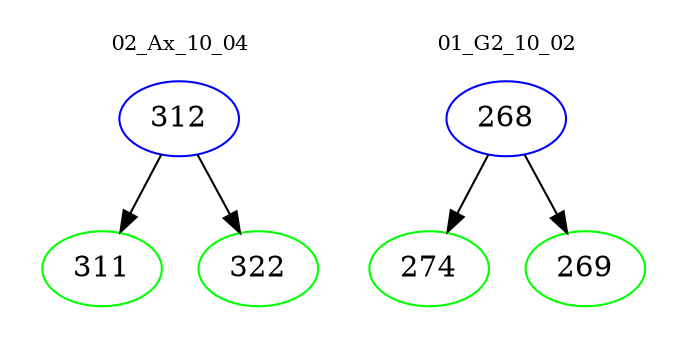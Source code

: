 digraph{
subgraph cluster_0 {
color = white
label = "02_Ax_10_04";
fontsize=10;
T0_312 [label="312", color="blue"]
T0_312 -> T0_311 [color="black"]
T0_311 [label="311", color="green"]
T0_312 -> T0_322 [color="black"]
T0_322 [label="322", color="green"]
}
subgraph cluster_1 {
color = white
label = "01_G2_10_02";
fontsize=10;
T1_268 [label="268", color="blue"]
T1_268 -> T1_274 [color="black"]
T1_274 [label="274", color="green"]
T1_268 -> T1_269 [color="black"]
T1_269 [label="269", color="green"]
}
}
